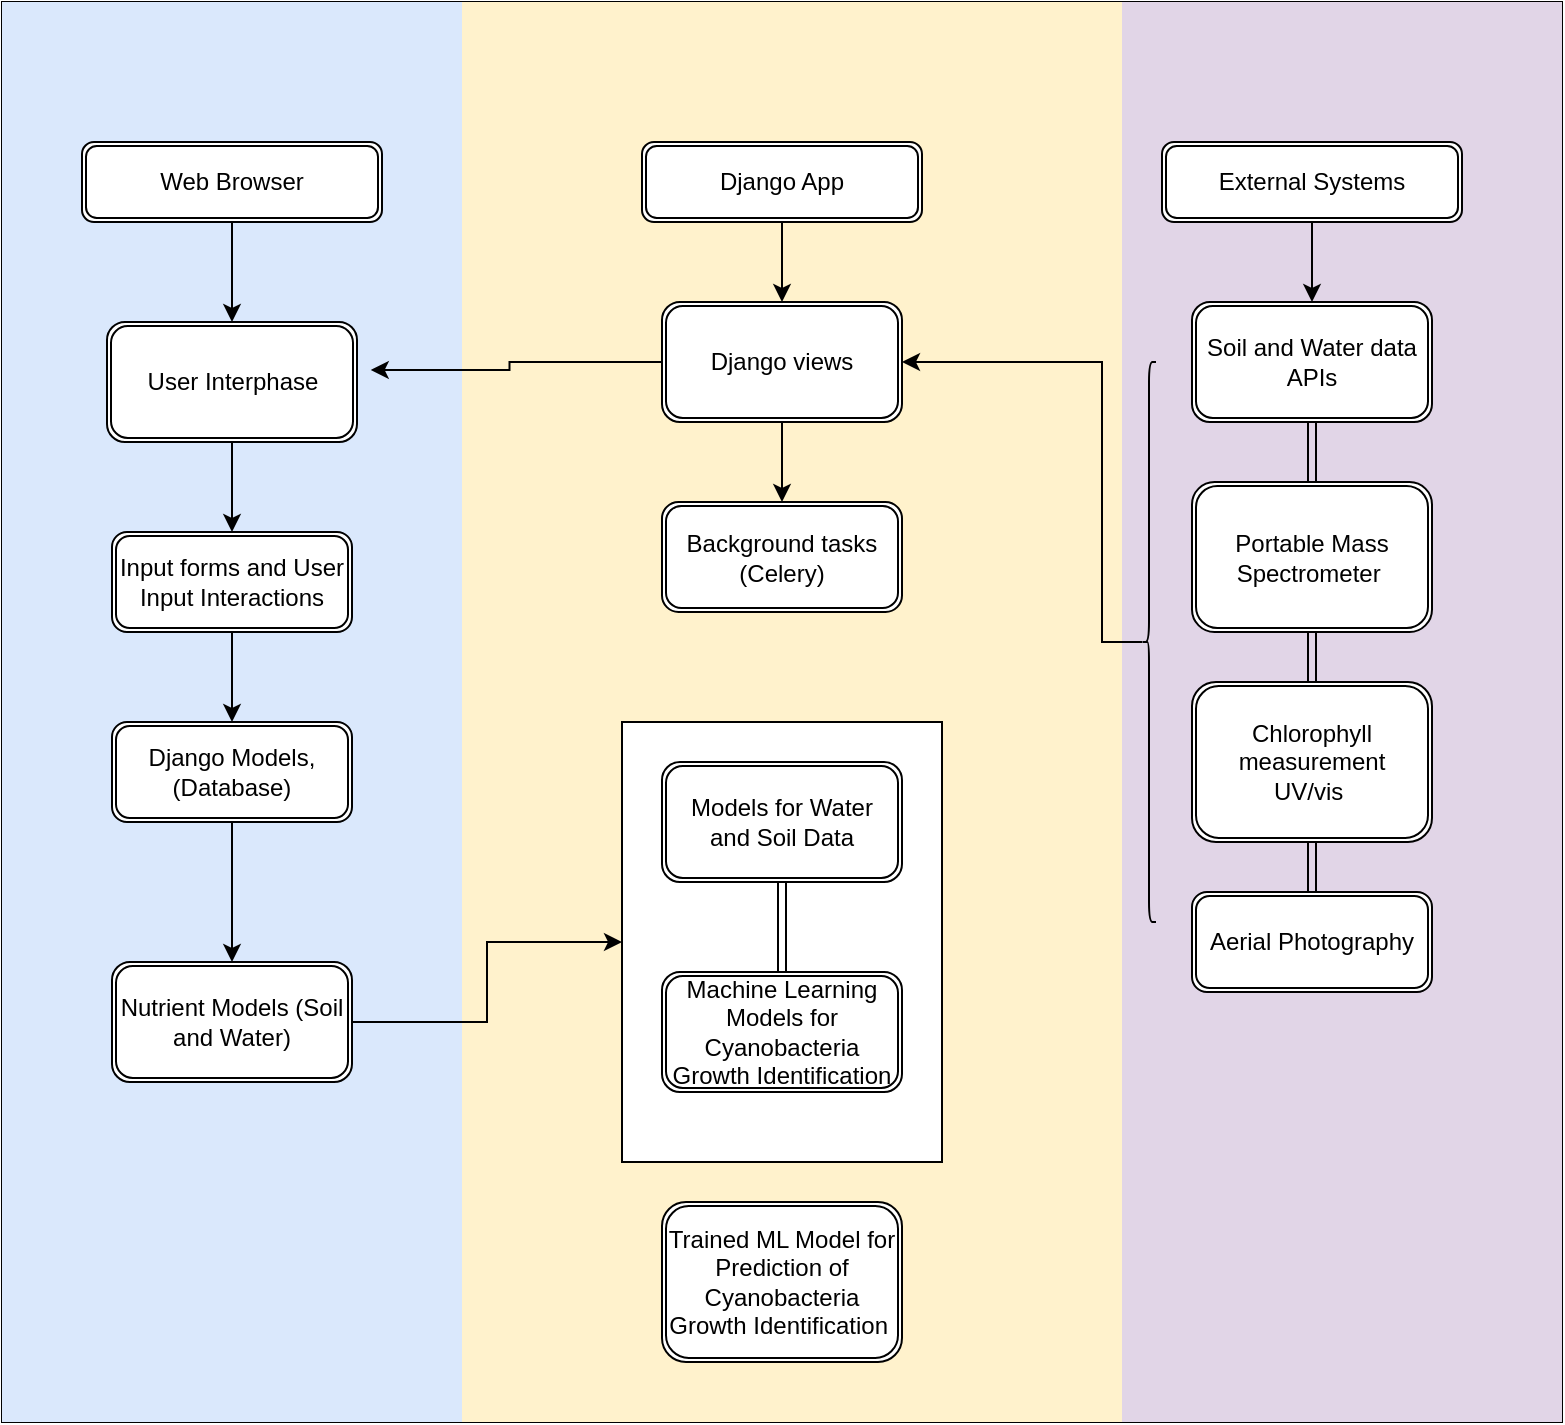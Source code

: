 <mxfile version="22.1.5" type="github">
  <diagram name="Page-1" id="pcjoGbgrFlT2-Ms75mwo">
    <mxGraphModel dx="1363" dy="1761" grid="1" gridSize="10" guides="1" tooltips="1" connect="1" arrows="1" fold="1" page="1" pageScale="1" pageWidth="827" pageHeight="1169" math="0" shadow="0">
      <root>
        <mxCell id="0" />
        <mxCell id="1" parent="0" />
        <mxCell id="Ht-ry6OkDduc0hVXBzxZ-5" value="" style="shape=table;startSize=0;container=1;collapsible=0;childLayout=tableLayout;" vertex="1" parent="1">
          <mxGeometry x="120" y="-790" width="780" height="710" as="geometry" />
        </mxCell>
        <mxCell id="Ht-ry6OkDduc0hVXBzxZ-6" value="" style="shape=tableRow;horizontal=0;startSize=0;swimlaneHead=0;swimlaneBody=0;strokeColor=inherit;top=0;left=0;bottom=0;right=0;collapsible=0;dropTarget=0;fillColor=none;points=[[0,0.5],[1,0.5]];portConstraint=eastwest;" vertex="1" parent="Ht-ry6OkDduc0hVXBzxZ-5">
          <mxGeometry width="780" height="710" as="geometry" />
        </mxCell>
        <mxCell id="Ht-ry6OkDduc0hVXBzxZ-7" value="" style="shape=partialRectangle;html=1;whiteSpace=wrap;connectable=0;strokeColor=#6c8ebf;overflow=hidden;fillColor=#dae8fc;top=0;left=0;bottom=0;right=0;pointerEvents=1;" vertex="1" parent="Ht-ry6OkDduc0hVXBzxZ-6">
          <mxGeometry width="230" height="710" as="geometry">
            <mxRectangle width="230" height="710" as="alternateBounds" />
          </mxGeometry>
        </mxCell>
        <mxCell id="Ht-ry6OkDduc0hVXBzxZ-8" value="" style="shape=partialRectangle;html=1;whiteSpace=wrap;connectable=0;strokeColor=#d6b656;overflow=hidden;fillColor=#fff2cc;top=0;left=0;bottom=0;right=0;pointerEvents=1;" vertex="1" parent="Ht-ry6OkDduc0hVXBzxZ-6">
          <mxGeometry x="230" width="330" height="710" as="geometry">
            <mxRectangle width="330" height="710" as="alternateBounds" />
          </mxGeometry>
        </mxCell>
        <mxCell id="Ht-ry6OkDduc0hVXBzxZ-9" value="" style="shape=partialRectangle;html=1;whiteSpace=wrap;connectable=0;strokeColor=#9673a6;overflow=hidden;fillColor=#e1d5e7;top=0;left=0;bottom=0;right=0;pointerEvents=1;" vertex="1" parent="Ht-ry6OkDduc0hVXBzxZ-6">
          <mxGeometry x="560" width="220" height="710" as="geometry">
            <mxRectangle width="220" height="710" as="alternateBounds" />
          </mxGeometry>
        </mxCell>
        <mxCell id="Ht-ry6OkDduc0hVXBzxZ-30" value="" style="edgeStyle=orthogonalEdgeStyle;rounded=0;orthogonalLoop=1;jettySize=auto;html=1;" edge="1" parent="1" source="Ht-ry6OkDduc0hVXBzxZ-10" target="Ht-ry6OkDduc0hVXBzxZ-15">
          <mxGeometry relative="1" as="geometry" />
        </mxCell>
        <mxCell id="Ht-ry6OkDduc0hVXBzxZ-10" value="Web Browser" style="shape=ext;double=1;rounded=1;whiteSpace=wrap;html=1;" vertex="1" parent="1">
          <mxGeometry x="160" y="-720" width="150" height="40" as="geometry" />
        </mxCell>
        <mxCell id="Ht-ry6OkDduc0hVXBzxZ-32" value="" style="edgeStyle=orthogonalEdgeStyle;rounded=0;orthogonalLoop=1;jettySize=auto;html=1;" edge="1" parent="1" source="Ht-ry6OkDduc0hVXBzxZ-11" target="Ht-ry6OkDduc0hVXBzxZ-16">
          <mxGeometry relative="1" as="geometry" />
        </mxCell>
        <mxCell id="Ht-ry6OkDduc0hVXBzxZ-11" value="Django App" style="shape=ext;double=1;rounded=1;whiteSpace=wrap;html=1;" vertex="1" parent="1">
          <mxGeometry x="440" y="-720" width="140" height="40" as="geometry" />
        </mxCell>
        <mxCell id="Ht-ry6OkDduc0hVXBzxZ-33" value="" style="edgeStyle=orthogonalEdgeStyle;rounded=0;orthogonalLoop=1;jettySize=auto;html=1;" edge="1" parent="1" source="Ht-ry6OkDduc0hVXBzxZ-12" target="Ht-ry6OkDduc0hVXBzxZ-26">
          <mxGeometry relative="1" as="geometry" />
        </mxCell>
        <mxCell id="Ht-ry6OkDduc0hVXBzxZ-12" value="External Systems" style="shape=ext;double=1;rounded=1;whiteSpace=wrap;html=1;" vertex="1" parent="1">
          <mxGeometry x="700" y="-720" width="150" height="40" as="geometry" />
        </mxCell>
        <mxCell id="Ht-ry6OkDduc0hVXBzxZ-50" value="" style="edgeStyle=orthogonalEdgeStyle;rounded=0;orthogonalLoop=1;jettySize=auto;html=1;" edge="1" parent="1" source="Ht-ry6OkDduc0hVXBzxZ-15" target="Ht-ry6OkDduc0hVXBzxZ-20">
          <mxGeometry relative="1" as="geometry" />
        </mxCell>
        <mxCell id="Ht-ry6OkDduc0hVXBzxZ-15" value="User Interphase" style="shape=ext;double=1;rounded=1;whiteSpace=wrap;html=1;" vertex="1" parent="1">
          <mxGeometry x="172.5" y="-630" width="125" height="60" as="geometry" />
        </mxCell>
        <mxCell id="Ht-ry6OkDduc0hVXBzxZ-41" value="" style="edgeStyle=orthogonalEdgeStyle;rounded=0;orthogonalLoop=1;jettySize=auto;html=1;" edge="1" parent="1" source="Ht-ry6OkDduc0hVXBzxZ-16" target="Ht-ry6OkDduc0hVXBzxZ-24">
          <mxGeometry relative="1" as="geometry" />
        </mxCell>
        <mxCell id="Ht-ry6OkDduc0hVXBzxZ-16" value="Django views" style="shape=ext;double=1;rounded=1;whiteSpace=wrap;html=1;" vertex="1" parent="1">
          <mxGeometry x="450" y="-640" width="120" height="60" as="geometry" />
        </mxCell>
        <mxCell id="Ht-ry6OkDduc0hVXBzxZ-53" style="edgeStyle=orthogonalEdgeStyle;rounded=0;orthogonalLoop=1;jettySize=auto;html=1;" edge="1" parent="1" source="Ht-ry6OkDduc0hVXBzxZ-18" target="Ht-ry6OkDduc0hVXBzxZ-51">
          <mxGeometry relative="1" as="geometry" />
        </mxCell>
        <mxCell id="Ht-ry6OkDduc0hVXBzxZ-18" value="Nutrient Models (Soil and Water)" style="shape=ext;double=1;rounded=1;whiteSpace=wrap;html=1;" vertex="1" parent="1">
          <mxGeometry x="175" y="-310" width="120" height="60" as="geometry" />
        </mxCell>
        <mxCell id="Ht-ry6OkDduc0hVXBzxZ-49" value="" style="edgeStyle=orthogonalEdgeStyle;rounded=0;orthogonalLoop=1;jettySize=auto;html=1;" edge="1" parent="1" source="Ht-ry6OkDduc0hVXBzxZ-19" target="Ht-ry6OkDduc0hVXBzxZ-18">
          <mxGeometry relative="1" as="geometry" />
        </mxCell>
        <mxCell id="Ht-ry6OkDduc0hVXBzxZ-19" value="Django Models,&lt;br&gt;(Database)" style="shape=ext;double=1;rounded=1;whiteSpace=wrap;html=1;" vertex="1" parent="1">
          <mxGeometry x="175" y="-430" width="120" height="50" as="geometry" />
        </mxCell>
        <mxCell id="Ht-ry6OkDduc0hVXBzxZ-48" value="" style="edgeStyle=orthogonalEdgeStyle;rounded=0;orthogonalLoop=1;jettySize=auto;html=1;" edge="1" parent="1" source="Ht-ry6OkDduc0hVXBzxZ-20" target="Ht-ry6OkDduc0hVXBzxZ-19">
          <mxGeometry relative="1" as="geometry" />
        </mxCell>
        <mxCell id="Ht-ry6OkDduc0hVXBzxZ-20" value="Input forms and User Input Interactions" style="shape=ext;double=1;rounded=1;whiteSpace=wrap;html=1;" vertex="1" parent="1">
          <mxGeometry x="175" y="-525" width="120" height="50" as="geometry" />
        </mxCell>
        <mxCell id="Ht-ry6OkDduc0hVXBzxZ-42" value="" style="edgeStyle=orthogonalEdgeStyle;rounded=0;orthogonalLoop=1;jettySize=auto;html=1;shape=link;" edge="1" parent="1" source="Ht-ry6OkDduc0hVXBzxZ-21" target="Ht-ry6OkDduc0hVXBzxZ-27">
          <mxGeometry relative="1" as="geometry" />
        </mxCell>
        <mxCell id="Ht-ry6OkDduc0hVXBzxZ-21" value="Aerial Photography" style="shape=ext;double=1;rounded=1;whiteSpace=wrap;html=1;" vertex="1" parent="1">
          <mxGeometry x="715" y="-345" width="120" height="50" as="geometry" />
        </mxCell>
        <mxCell id="Ht-ry6OkDduc0hVXBzxZ-24" value="Background tasks&lt;br&gt;(Celery)" style="shape=ext;double=1;rounded=1;whiteSpace=wrap;html=1;" vertex="1" parent="1">
          <mxGeometry x="450" y="-540" width="120" height="55" as="geometry" />
        </mxCell>
        <mxCell id="Ht-ry6OkDduc0hVXBzxZ-26" value="Soil and Water data APIs" style="shape=ext;double=1;rounded=1;whiteSpace=wrap;html=1;" vertex="1" parent="1">
          <mxGeometry x="715" y="-640" width="120" height="60" as="geometry" />
        </mxCell>
        <mxCell id="Ht-ry6OkDduc0hVXBzxZ-35" value="" style="edgeStyle=orthogonalEdgeStyle;rounded=0;orthogonalLoop=1;jettySize=auto;html=1;shape=link;" edge="1" parent="1" source="Ht-ry6OkDduc0hVXBzxZ-27" target="Ht-ry6OkDduc0hVXBzxZ-28">
          <mxGeometry relative="1" as="geometry" />
        </mxCell>
        <mxCell id="Ht-ry6OkDduc0hVXBzxZ-27" value="Chlorophyll measurement UV/vis&amp;nbsp;" style="shape=ext;double=1;rounded=1;whiteSpace=wrap;html=1;" vertex="1" parent="1">
          <mxGeometry x="715" y="-450" width="120" height="80" as="geometry" />
        </mxCell>
        <mxCell id="Ht-ry6OkDduc0hVXBzxZ-37" value="" style="edgeStyle=orthogonalEdgeStyle;rounded=0;orthogonalLoop=1;jettySize=auto;html=1;shape=link;" edge="1" parent="1" source="Ht-ry6OkDduc0hVXBzxZ-28" target="Ht-ry6OkDduc0hVXBzxZ-26">
          <mxGeometry relative="1" as="geometry" />
        </mxCell>
        <mxCell id="Ht-ry6OkDduc0hVXBzxZ-28" value="Portable Mass Spectrometer&amp;nbsp;" style="shape=ext;double=1;rounded=1;whiteSpace=wrap;html=1;" vertex="1" parent="1">
          <mxGeometry x="715" y="-550" width="120" height="75" as="geometry" />
        </mxCell>
        <mxCell id="Ht-ry6OkDduc0hVXBzxZ-29" value="Trained ML Model for Prediction of Cyanobacteria Growth Identification&amp;nbsp;" style="shape=ext;double=1;rounded=1;whiteSpace=wrap;html=1;" vertex="1" parent="1">
          <mxGeometry x="450" y="-190" width="120" height="80" as="geometry" />
        </mxCell>
        <mxCell id="Ht-ry6OkDduc0hVXBzxZ-40" value="" style="edgeStyle=orthogonalEdgeStyle;rounded=0;orthogonalLoop=1;jettySize=auto;html=1;" edge="1" parent="1" source="Ht-ry6OkDduc0hVXBzxZ-39" target="Ht-ry6OkDduc0hVXBzxZ-16">
          <mxGeometry relative="1" as="geometry">
            <Array as="points">
              <mxPoint x="670" y="-470" />
              <mxPoint x="670" y="-610" />
            </Array>
          </mxGeometry>
        </mxCell>
        <mxCell id="Ht-ry6OkDduc0hVXBzxZ-39" value="" style="shape=curlyBracket;whiteSpace=wrap;html=1;rounded=1;labelPosition=left;verticalLabelPosition=middle;align=right;verticalAlign=middle;" vertex="1" parent="1">
          <mxGeometry x="690" y="-610" width="7" height="280" as="geometry" />
        </mxCell>
        <mxCell id="Ht-ry6OkDduc0hVXBzxZ-51" value="" style="rounded=0;whiteSpace=wrap;html=1;" vertex="1" parent="1">
          <mxGeometry x="430" y="-430" width="160" height="220" as="geometry" />
        </mxCell>
        <mxCell id="Ht-ry6OkDduc0hVXBzxZ-47" style="edgeStyle=orthogonalEdgeStyle;rounded=0;orthogonalLoop=1;jettySize=auto;html=1;entryX=1.055;entryY=0.4;entryDx=0;entryDy=0;entryPerimeter=0;" edge="1" parent="1" source="Ht-ry6OkDduc0hVXBzxZ-16" target="Ht-ry6OkDduc0hVXBzxZ-15">
          <mxGeometry relative="1" as="geometry" />
        </mxCell>
        <mxCell id="Ht-ry6OkDduc0hVXBzxZ-52" value="" style="edgeStyle=orthogonalEdgeStyle;rounded=0;orthogonalLoop=1;jettySize=auto;html=1;shape=link;" edge="1" parent="1" source="Ht-ry6OkDduc0hVXBzxZ-23" target="Ht-ry6OkDduc0hVXBzxZ-43">
          <mxGeometry relative="1" as="geometry" />
        </mxCell>
        <mxCell id="Ht-ry6OkDduc0hVXBzxZ-23" value="Models for Water and Soil Data" style="shape=ext;double=1;rounded=1;whiteSpace=wrap;html=1;" vertex="1" parent="1">
          <mxGeometry x="450" y="-410" width="120" height="60" as="geometry" />
        </mxCell>
        <mxCell id="Ht-ry6OkDduc0hVXBzxZ-43" value="Machine Learning Models for Cyanobacteria Growth Identification" style="shape=ext;double=1;rounded=1;whiteSpace=wrap;html=1;" vertex="1" parent="1">
          <mxGeometry x="450" y="-305" width="120" height="60" as="geometry" />
        </mxCell>
      </root>
    </mxGraphModel>
  </diagram>
</mxfile>
